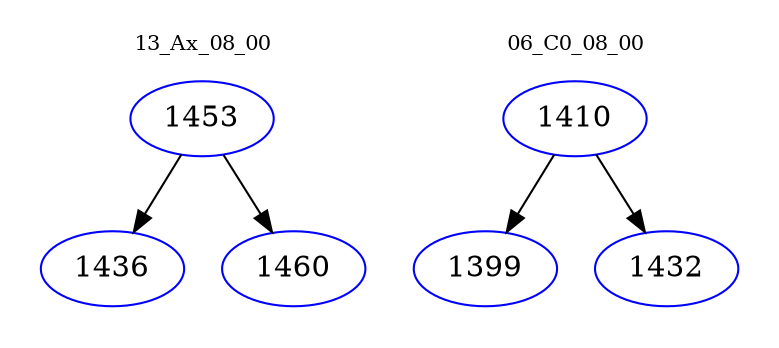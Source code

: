 digraph{
subgraph cluster_0 {
color = white
label = "13_Ax_08_00";
fontsize=10;
T0_1453 [label="1453", color="blue"]
T0_1453 -> T0_1436 [color="black"]
T0_1436 [label="1436", color="blue"]
T0_1453 -> T0_1460 [color="black"]
T0_1460 [label="1460", color="blue"]
}
subgraph cluster_1 {
color = white
label = "06_C0_08_00";
fontsize=10;
T1_1410 [label="1410", color="blue"]
T1_1410 -> T1_1399 [color="black"]
T1_1399 [label="1399", color="blue"]
T1_1410 -> T1_1432 [color="black"]
T1_1432 [label="1432", color="blue"]
}
}
